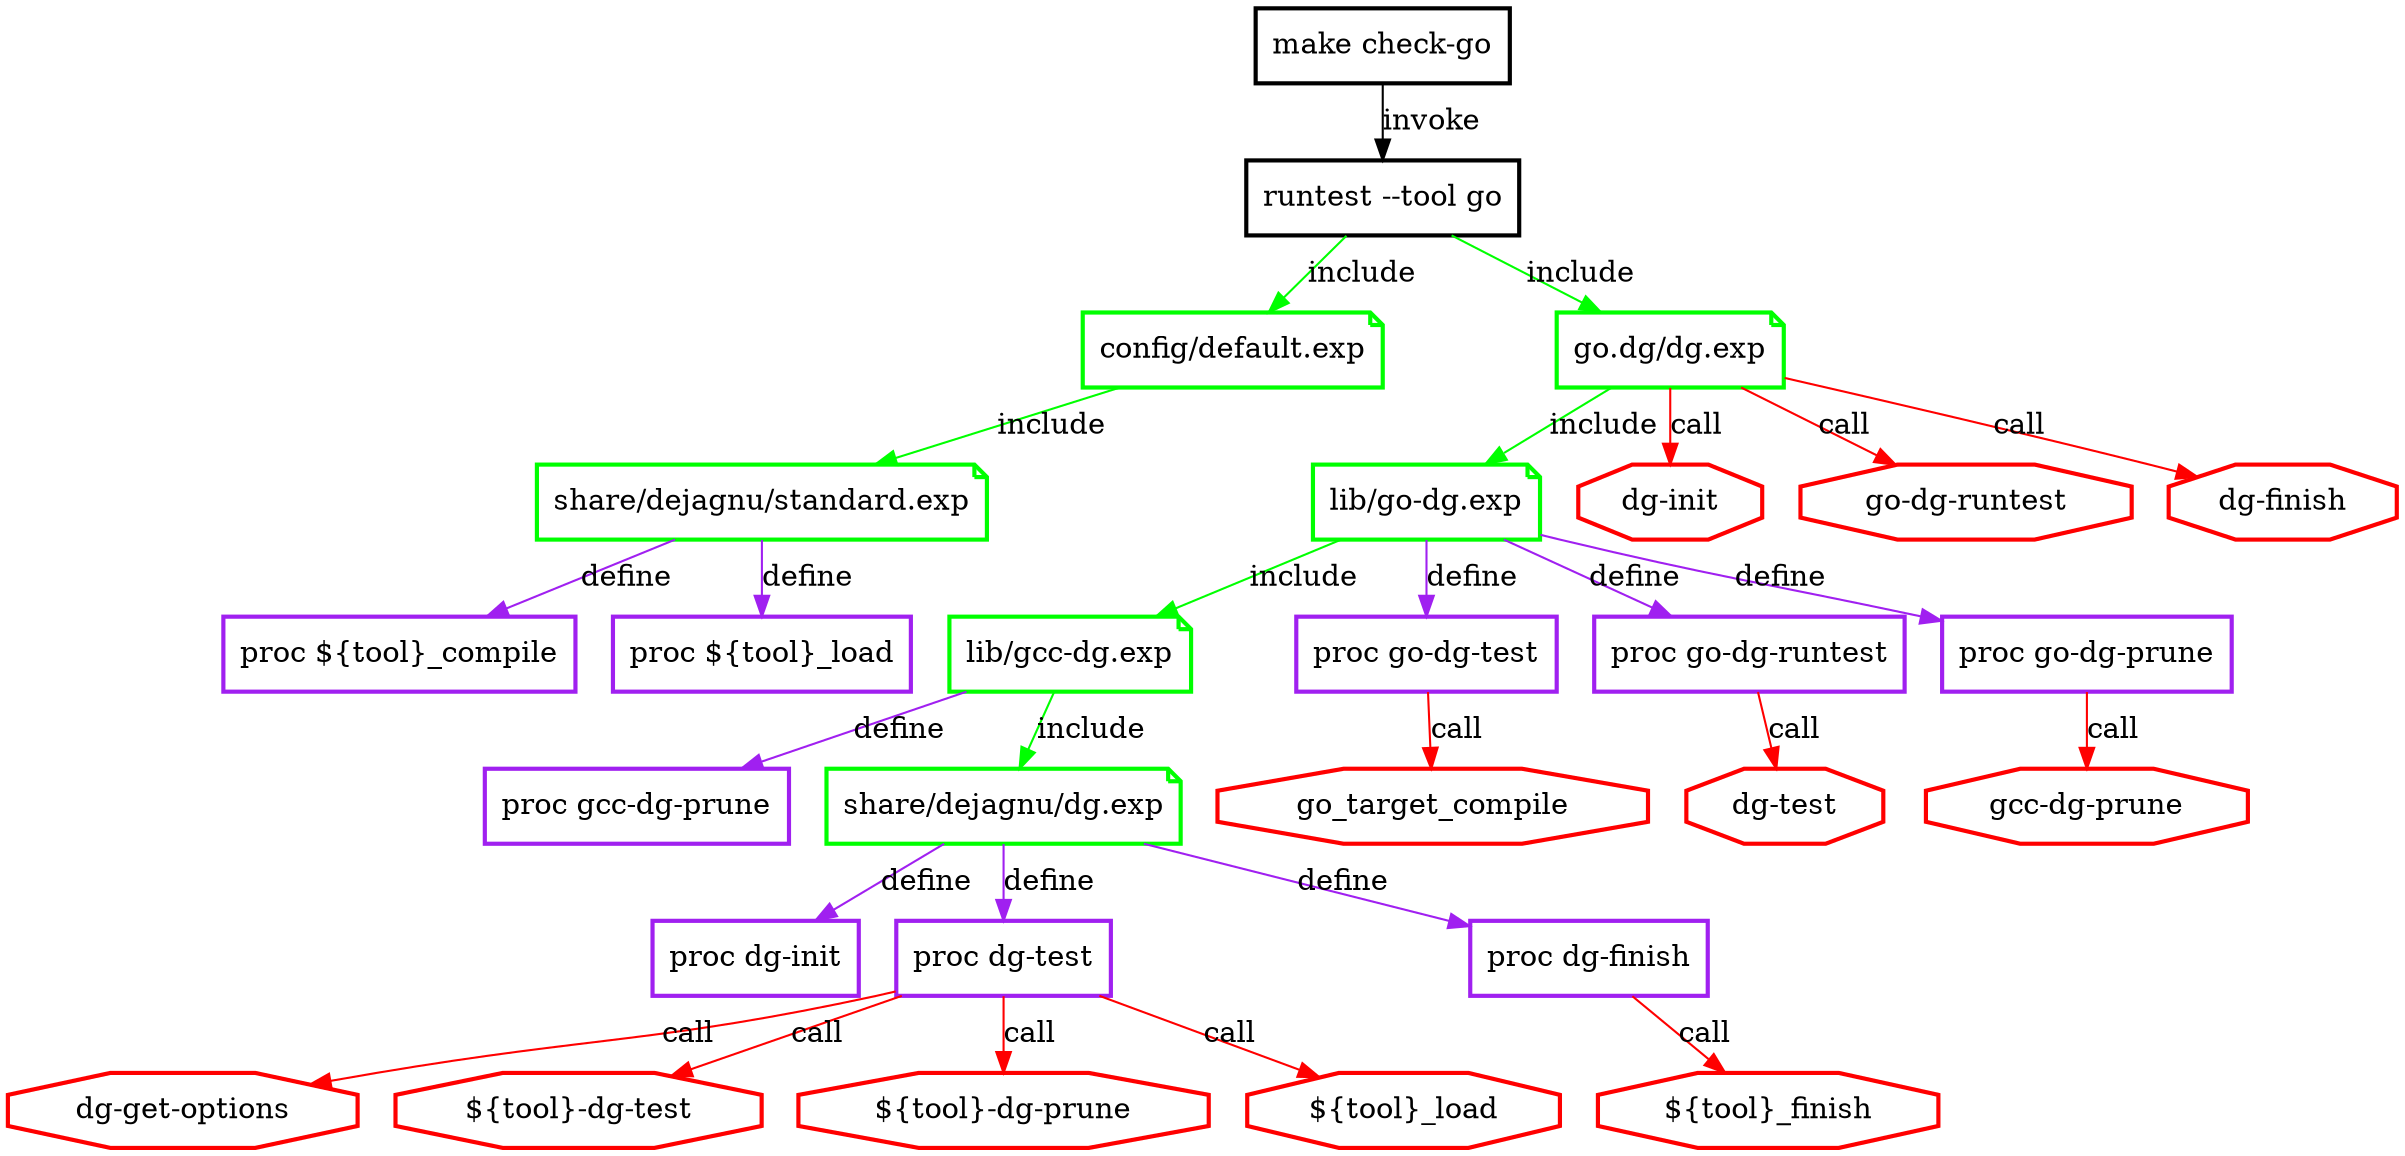   digraph foo {
    edge [labelfloat=true]
    node [color=green,penwidth=2.0,shape=note]

    "make check-go" [color=black,shape=box]
    "runtest --tool go" [color=black,shape=box]
    "make check-go" -> "runtest --tool go" [label=invoke,color=black]
    "runtest --tool go" -> "config/default.exp" [label=include,color=green];
    "runtest --tool go" -> "go.dg/dg.exp" -> "lib/go-dg.exp" -> "lib/gcc-dg.exp" [label=include,color=green];
   
   //shape=box: proc definitions
   "proc ${tool}_compile" [shape=box,color=purple];
   "proc ${tool}_load" [shape=box,color=purple];

   "config/default.exp" -> "share/dejagnu/standard.exp" [label=include,color=green]
   "share/dejagnu/standard.exp" -> "proc ${tool}_load" [label=define,color=purple];
   "share/dejagnu/standard.exp" -> "proc ${tool}_compile" [label=define,color=purple];

   //shape=octagon: commands
   "dg-init" [shape=octagon,color=red];
   "go-dg-runtest" [shape=octagon,color=red];
   "dg-finish" [shape=octagon,color=red];

   "go.dg/dg.exp" -> "dg-init" [label=call,color=red]
   "go.dg/dg.exp" -> "go-dg-runtest" [label=call,color=red]
   "go.dg/dg.exp" -> "dg-finish" [label=call,color=red]

   "proc dg-init" [shape=box,color=purple];
   "proc dg-test" [shape=box,color=purple];
   "proc dg-finish" [shape=box,color=purple];
   "proc gcc-dg-prune" [shape=box,color=purple];
   "${tool}_finish" [shape=octagon,color=red];
   "lib/gcc-dg.exp" -> "proc gcc-dg-prune" [label=define,color=purple]
   "lib/gcc-dg.exp" -> "share/dejagnu/dg.exp" [label=include,color=green]
   "share/dejagnu/dg.exp" -> "proc dg-init" [label=define,color=purple]
   "share/dejagnu/dg.exp" -> "proc dg-test" [label=define,color=purple]
   "share/dejagnu/dg.exp" -> "proc dg-finish" [label=define,color=purple] 
   "proc dg-finish" -> "${tool}_finish" [label=call,color=red]

   "dg-get-options" [shape=octagon,color=red];
   "${tool}-dg-test" [shape=octagon,color=red];
   "${tool}-dg-prune" [shape=octagon,color=red];
   "${tool}_load" [shape=octagon,color=red];
   "proc dg-test" -> "dg-get-options" [label=call,color=red]
   "proc dg-test" -> "${tool}-dg-test" [label=call,color=red]
   "proc dg-test" -> "${tool}-dg-prune" [label=call,color=red]
   "proc dg-test" -> "${tool}_load" [label=call,color=red]

   "proc go-dg-test" [shape=box,color=purple];
   "proc go-dg-runtest" [shape=box,color=purple];
   "proc go-dg-prune" [shape=box,color=purple];

   "lib/go-dg.exp" -> "proc go-dg-test" [label=define,color=purple]
   "lib/go-dg.exp" -> "proc go-dg-runtest" [label=define,color=purple]
   "lib/go-dg.exp" -> "proc go-dg-prune" [label=define,color=purple]

   "go_target_compile" [shape=octagon,color=red];
   "proc go-dg-test" -> "go_target_compile" [label=call,color=red]

   "dg-test" [shape=octagon,color=red];
   "proc go-dg-runtest" -> "dg-test" [label=call,color=red]

   "gcc-dg-prune"  [shape=octagon,color=red];
   "proc go-dg-prune" -> "gcc-dg-prune" [label=call,color=red]
    /*
subgraph "gcc-dg.exp" { color=blue;

  "lib/gcc-dg.exp" -> "lib/dg.exp";
  "lib/gcc-dg.exp" -> "lib/file-format.exp";
  "lib/gcc-dg.exp" -> "lib/target-supports.exp";
  "lib/gcc-dg.exp" -> "lib/target-supports-dg.exp";
  "lib/gcc-dg.exp" -> "lib/scanasm.exp";
  "lib/gcc-dg.exp" -> "lib/scanrtl.exp";
  "lib/gcc-dg.exp" -> "lib/scantree.exp";
  "lib/gcc-dg.exp" -> "lib/scanltranstree.exp";
  "lib/gcc-dg.exp" -> "lib/scanipa.exp";
  "lib/gcc-dg.exp" -> "lib/scanwpaipa.exp";
  "lib/gcc-dg.exp" -> "lib/scanlang.exp";
  "lib/gcc-dg.exp" -> "lib/scansarif.exp";
  "lib/gcc-dg.exp" -> "lib/timeout.exp";
  "lib/gcc-dg.exp" -> "lib/timeout-dg.exp";
  "lib/gcc-dg.exp" -> "lib/prune.exp";
  "lib/gcc-dg.exp" -> "lib/libgloss.exp";
  "lib/gcc-dg.exp" -> "lib/target-libpath.exp";
  "lib/gcc-dg.exp" -> "lib/torture-options.exp";
  "lib/gcc-dg.exp" -> "lib/fortran-modules.exp";
  "lib/gcc-dg.exp" -> "lib/multiline.exp";
}
*/

   }